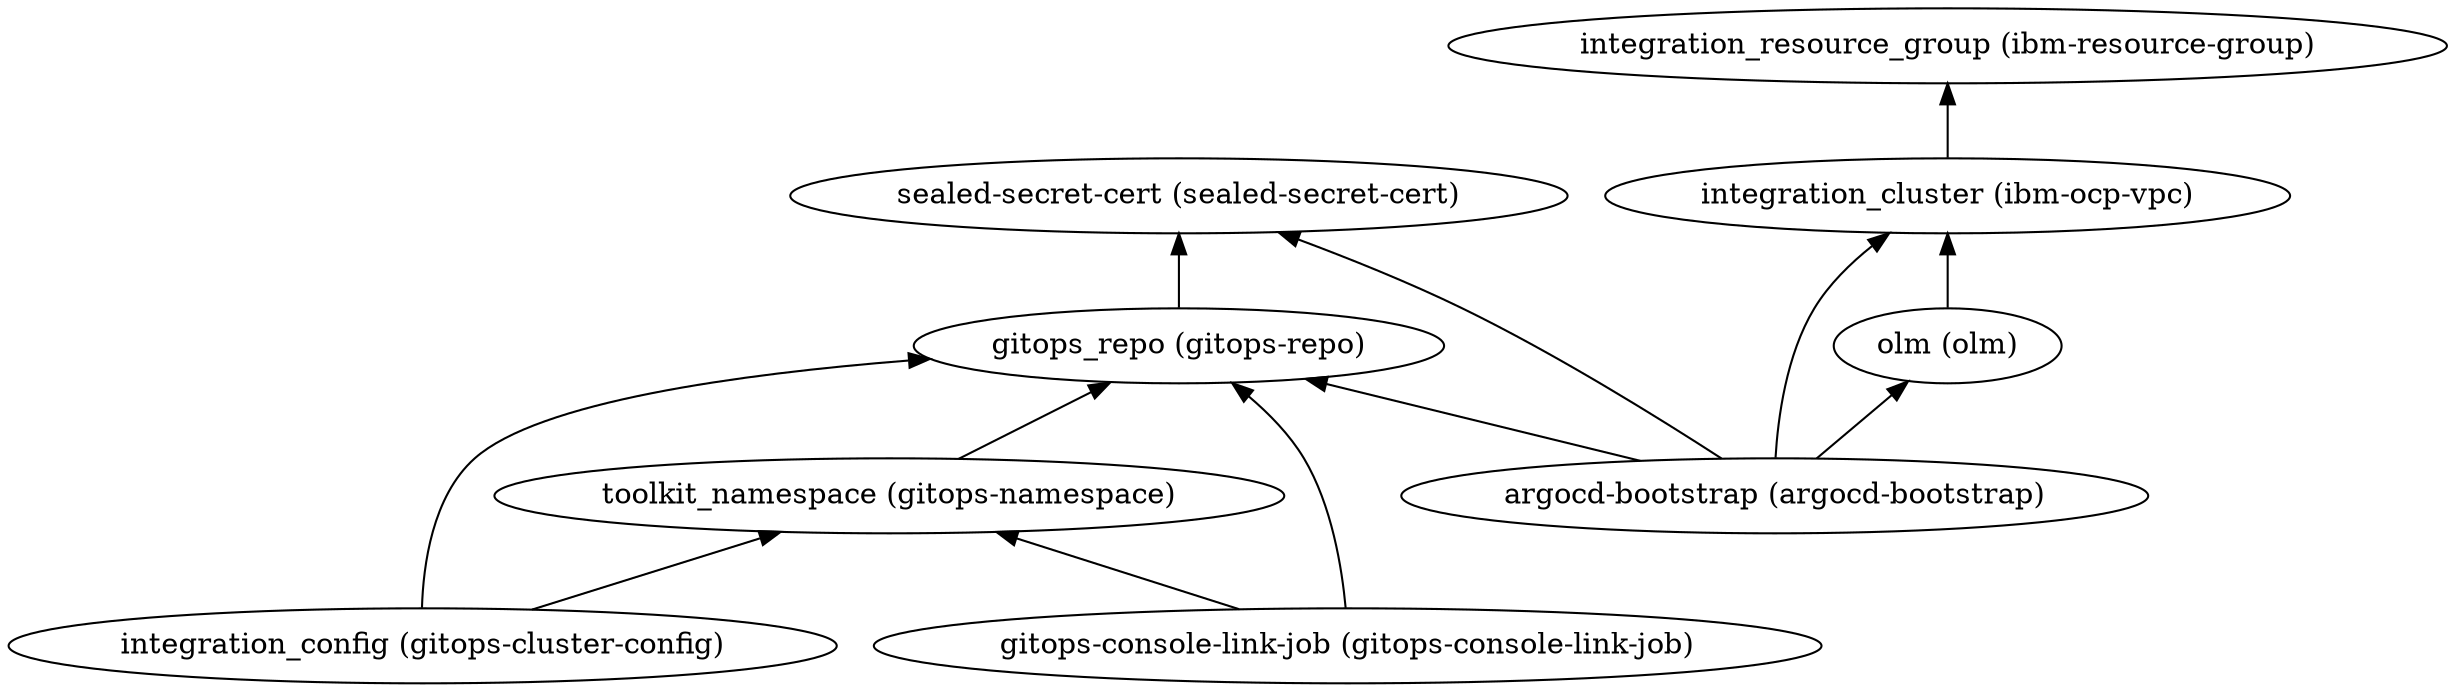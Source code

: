 digraph {
    rankdir="BT"
    "gitops_repo (gitops-repo)" -> "sealed-secret-cert (sealed-secret-cert)"
"gitops_repo (gitops-repo)"
"sealed-secret-cert (sealed-secret-cert)"
"argocd-bootstrap (argocd-bootstrap)" -> "integration_cluster (ibm-ocp-vpc)"
"argocd-bootstrap (argocd-bootstrap)" -> "olm (olm)"
"argocd-bootstrap (argocd-bootstrap)" -> "gitops_repo (gitops-repo)"
"argocd-bootstrap (argocd-bootstrap)" -> "sealed-secret-cert (sealed-secret-cert)"
"argocd-bootstrap (argocd-bootstrap)"
"integration_cluster (ibm-ocp-vpc)" -> "integration_resource_group (ibm-resource-group)"
"integration_cluster (ibm-ocp-vpc)"
"integration_resource_group (ibm-resource-group)"
"olm (olm)" -> "integration_cluster (ibm-ocp-vpc)"
"olm (olm)"
"integration_config (gitops-cluster-config)" -> "gitops_repo (gitops-repo)"
"integration_config (gitops-cluster-config)" -> "toolkit_namespace (gitops-namespace)"
"integration_config (gitops-cluster-config)"
"toolkit_namespace (gitops-namespace)" -> "gitops_repo (gitops-repo)"
"toolkit_namespace (gitops-namespace)"
"gitops-console-link-job (gitops-console-link-job)" -> "gitops_repo (gitops-repo)"
"gitops-console-link-job (gitops-console-link-job)" -> "toolkit_namespace (gitops-namespace)"
"gitops-console-link-job (gitops-console-link-job)"
  }